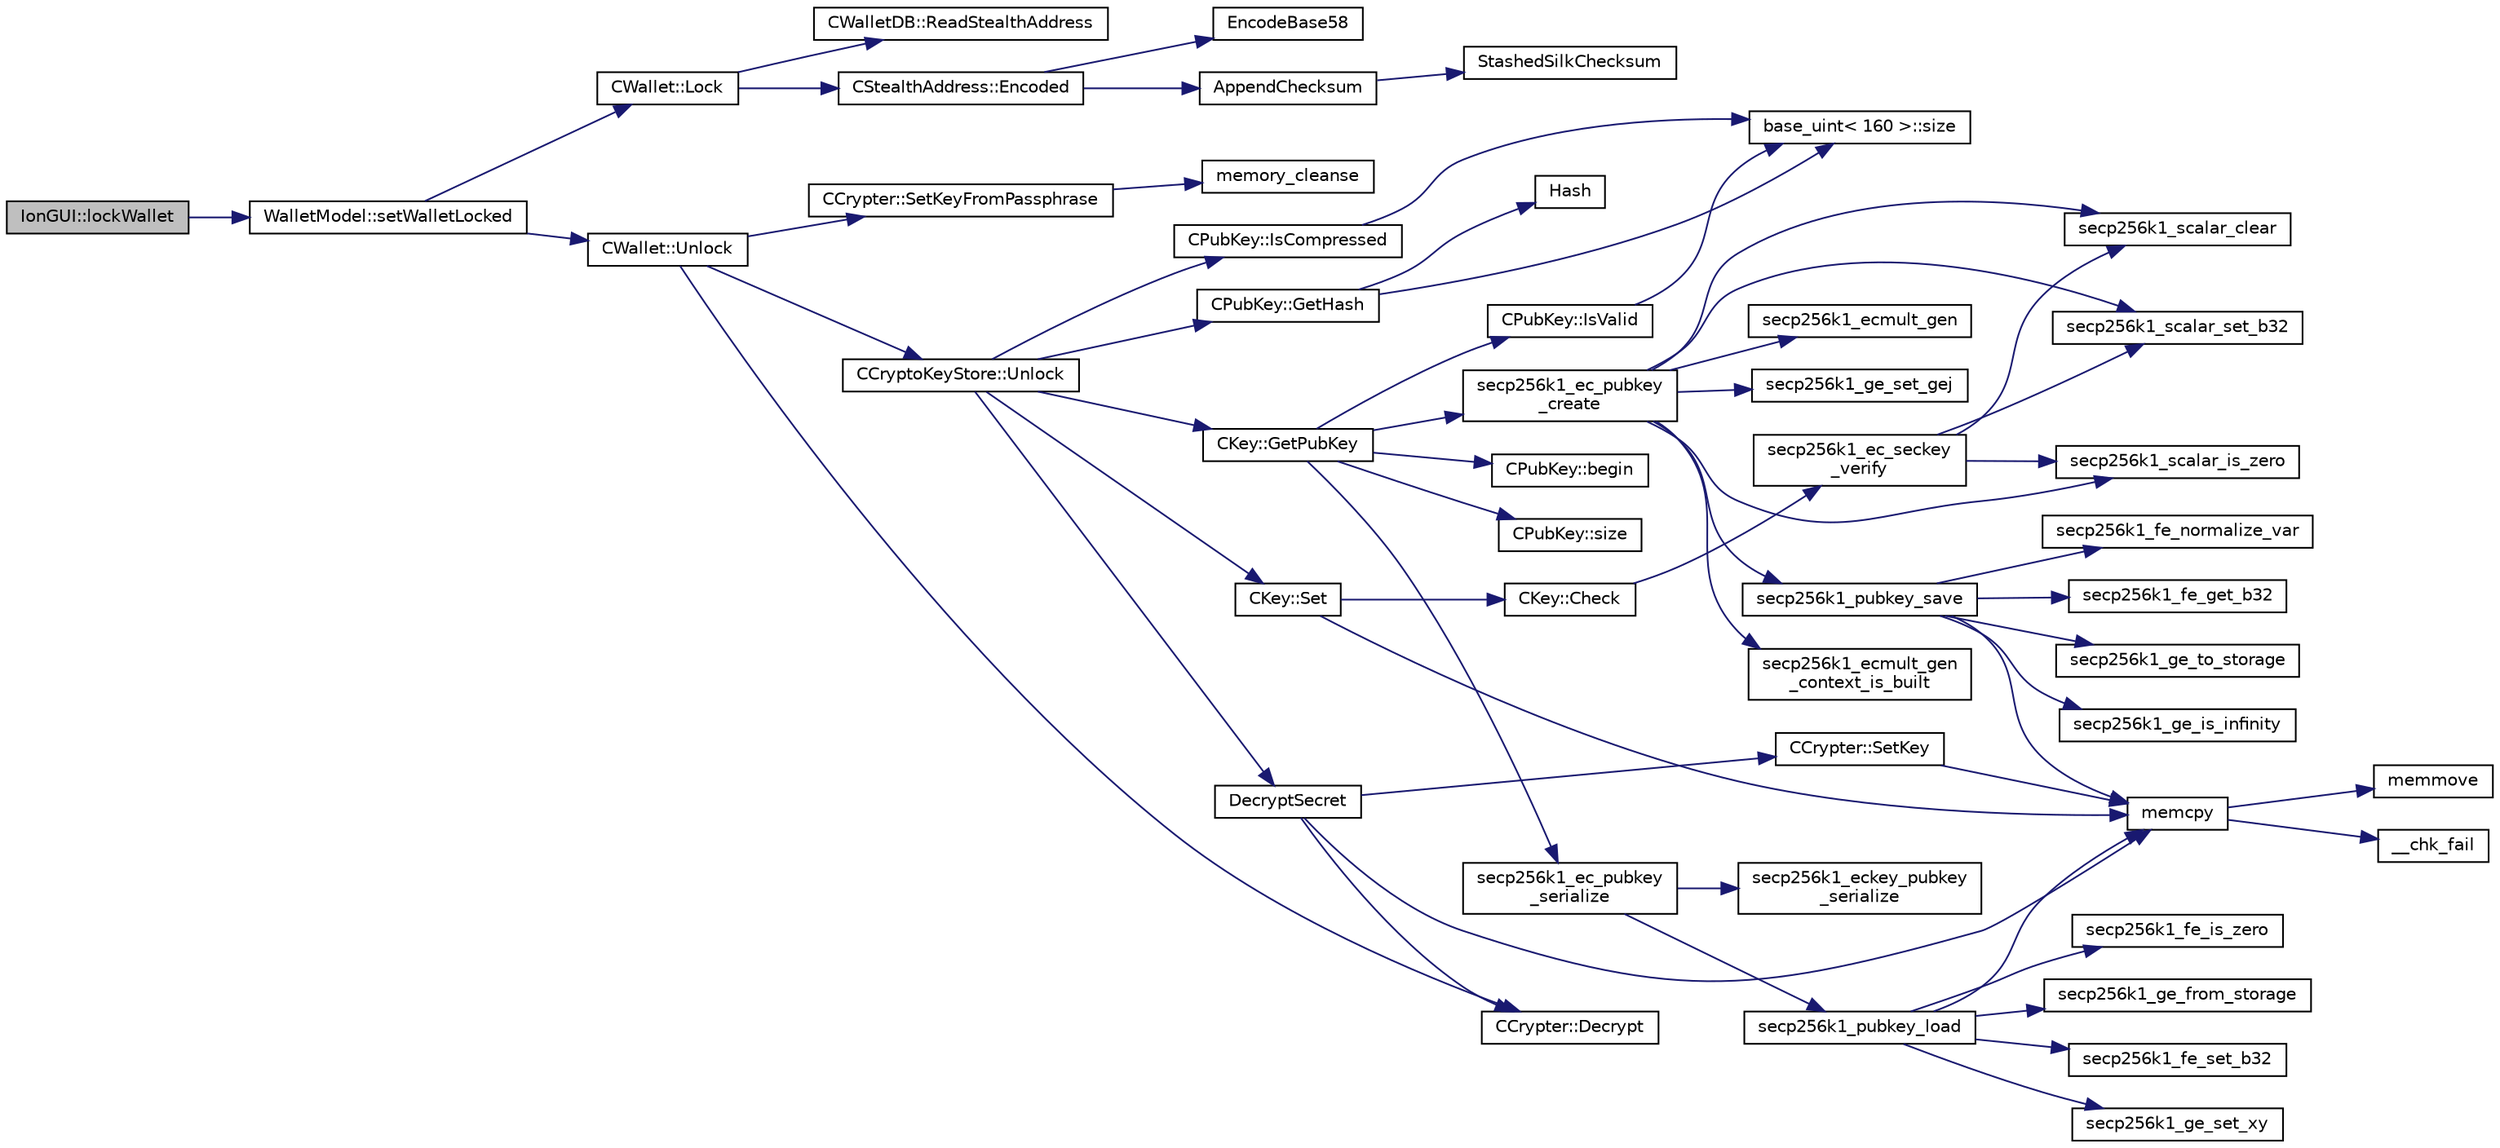digraph "IonGUI::lockWallet"
{
  edge [fontname="Helvetica",fontsize="10",labelfontname="Helvetica",labelfontsize="10"];
  node [fontname="Helvetica",fontsize="10",shape=record];
  rankdir="LR";
  Node757 [label="IonGUI::lockWallet",height=0.2,width=0.4,color="black", fillcolor="grey75", style="filled", fontcolor="black"];
  Node757 -> Node758 [color="midnightblue",fontsize="10",style="solid",fontname="Helvetica"];
  Node758 [label="WalletModel::setWalletLocked",height=0.2,width=0.4,color="black", fillcolor="white", style="filled",URL="$d4/d27/class_wallet_model.html#a5a8b65bfaecb0813d64c733f4f34f090"];
  Node758 -> Node759 [color="midnightblue",fontsize="10",style="solid",fontname="Helvetica"];
  Node759 [label="CWallet::Lock",height=0.2,width=0.4,color="black", fillcolor="white", style="filled",URL="$d2/de5/class_c_wallet.html#a0404b6bc1cb804aadc69b9902b52282a"];
  Node759 -> Node760 [color="midnightblue",fontsize="10",style="solid",fontname="Helvetica"];
  Node760 [label="CStealthAddress::Encoded",height=0.2,width=0.4,color="black", fillcolor="white", style="filled",URL="$d6/d37/class_c_stealth_address.html#a1318c3f56f64354f4c909380ba692c91"];
  Node760 -> Node761 [color="midnightblue",fontsize="10",style="solid",fontname="Helvetica"];
  Node761 [label="AppendChecksum",height=0.2,width=0.4,color="black", fillcolor="white", style="filled",URL="$db/d2d/stealth_8cpp.html#aa4f182dc0efd181cef81ca75ae960533"];
  Node761 -> Node762 [color="midnightblue",fontsize="10",style="solid",fontname="Helvetica"];
  Node762 [label="StashedSilkChecksum",height=0.2,width=0.4,color="black", fillcolor="white", style="filled",URL="$db/d2d/stealth_8cpp.html#abb79a3b98a10b85daf3f3ff35c1cbfa8"];
  Node760 -> Node763 [color="midnightblue",fontsize="10",style="solid",fontname="Helvetica"];
  Node763 [label="EncodeBase58",height=0.2,width=0.4,color="black", fillcolor="white", style="filled",URL="$db/d9c/base58_8cpp.html#a8d6f0e9d5df175b4966dcede31dc90ad",tooltip="Encode a byte sequence as a base58-encoded string. "];
  Node759 -> Node764 [color="midnightblue",fontsize="10",style="solid",fontname="Helvetica"];
  Node764 [label="CWalletDB::ReadStealthAddress",height=0.2,width=0.4,color="black", fillcolor="white", style="filled",URL="$d4/d90/class_c_wallet_d_b.html#aebcc02069f91916c652d4e3e13be0f0b"];
  Node758 -> Node765 [color="midnightblue",fontsize="10",style="solid",fontname="Helvetica"];
  Node765 [label="CWallet::Unlock",height=0.2,width=0.4,color="black", fillcolor="white", style="filled",URL="$d2/de5/class_c_wallet.html#a654ae5a3a7c4c7c7bfd271f108781b40"];
  Node765 -> Node766 [color="midnightblue",fontsize="10",style="solid",fontname="Helvetica"];
  Node766 [label="CCrypter::SetKeyFromPassphrase",height=0.2,width=0.4,color="black", fillcolor="white", style="filled",URL="$d7/d89/class_c_crypter.html#a5368279e4a1549d3c1d15d8aa2179708"];
  Node766 -> Node767 [color="midnightblue",fontsize="10",style="solid",fontname="Helvetica"];
  Node767 [label="memory_cleanse",height=0.2,width=0.4,color="black", fillcolor="white", style="filled",URL="$da/d37/cleanse_8cpp.html#a5a4afb85dd16ecc1f6019c782db78663"];
  Node765 -> Node768 [color="midnightblue",fontsize="10",style="solid",fontname="Helvetica"];
  Node768 [label="CCrypter::Decrypt",height=0.2,width=0.4,color="black", fillcolor="white", style="filled",URL="$d7/d89/class_c_crypter.html#a4dbabed4975d4435d22c76deac43df7f"];
  Node765 -> Node769 [color="midnightblue",fontsize="10",style="solid",fontname="Helvetica"];
  Node769 [label="CCryptoKeyStore::Unlock",height=0.2,width=0.4,color="black", fillcolor="white", style="filled",URL="$db/dad/class_c_crypto_key_store.html#a81bd70e18aa75f566526620a74f9cd88"];
  Node769 -> Node770 [color="midnightblue",fontsize="10",style="solid",fontname="Helvetica"];
  Node770 [label="DecryptSecret",height=0.2,width=0.4,color="black", fillcolor="white", style="filled",URL="$d3/d05/crypter_8cpp.html#aded00aa7498a7485a00e77a20856b3e4"];
  Node770 -> Node771 [color="midnightblue",fontsize="10",style="solid",fontname="Helvetica"];
  Node771 [label="memcpy",height=0.2,width=0.4,color="black", fillcolor="white", style="filled",URL="$d5/d9f/glibc__compat_8cpp.html#a0f46826ab0466591e136db24394923cf"];
  Node771 -> Node772 [color="midnightblue",fontsize="10",style="solid",fontname="Helvetica"];
  Node772 [label="memmove",height=0.2,width=0.4,color="black", fillcolor="white", style="filled",URL="$d5/d9f/glibc__compat_8cpp.html#a9778d49e9029dd75bc53ecbbf9f5e9a1"];
  Node771 -> Node773 [color="midnightblue",fontsize="10",style="solid",fontname="Helvetica"];
  Node773 [label="__chk_fail",height=0.2,width=0.4,color="black", fillcolor="white", style="filled",URL="$d5/d9f/glibc__compat_8cpp.html#a424ac71631da5ada2976630ff67051d1"];
  Node770 -> Node774 [color="midnightblue",fontsize="10",style="solid",fontname="Helvetica"];
  Node774 [label="CCrypter::SetKey",height=0.2,width=0.4,color="black", fillcolor="white", style="filled",URL="$d7/d89/class_c_crypter.html#a0d948dd4796e2420e1dd9c1ddbf7974e"];
  Node774 -> Node771 [color="midnightblue",fontsize="10",style="solid",fontname="Helvetica"];
  Node770 -> Node768 [color="midnightblue",fontsize="10",style="solid",fontname="Helvetica"];
  Node769 -> Node775 [color="midnightblue",fontsize="10",style="solid",fontname="Helvetica"];
  Node775 [label="CPubKey::GetHash",height=0.2,width=0.4,color="black", fillcolor="white", style="filled",URL="$da/d4e/class_c_pub_key.html#ab1aaa3f6085a3e9bc034d3e1269d870d"];
  Node775 -> Node776 [color="midnightblue",fontsize="10",style="solid",fontname="Helvetica"];
  Node776 [label="Hash",height=0.2,width=0.4,color="black", fillcolor="white", style="filled",URL="$db/dfb/hash_8h.html#ab3f6c437460137530d86e09c2c102e99"];
  Node775 -> Node777 [color="midnightblue",fontsize="10",style="solid",fontname="Helvetica"];
  Node777 [label="base_uint\< 160 \>::size",height=0.2,width=0.4,color="black", fillcolor="white", style="filled",URL="$da/df7/classbase__uint.html#a1f49b034e686269601ea89b0319b8004"];
  Node769 -> Node778 [color="midnightblue",fontsize="10",style="solid",fontname="Helvetica"];
  Node778 [label="CKey::Set",height=0.2,width=0.4,color="black", fillcolor="white", style="filled",URL="$d2/d63/class_c_key.html#aaa13d5f08456bba094210c5eeabf64c8"];
  Node778 -> Node779 [color="midnightblue",fontsize="10",style="solid",fontname="Helvetica"];
  Node779 [label="CKey::Check",height=0.2,width=0.4,color="black", fillcolor="white", style="filled",URL="$d2/d63/class_c_key.html#acec869bc75fa8f4d619ab025d367a97c"];
  Node779 -> Node780 [color="midnightblue",fontsize="10",style="solid",fontname="Helvetica"];
  Node780 [label="secp256k1_ec_seckey\l_verify",height=0.2,width=0.4,color="black", fillcolor="white", style="filled",URL="$d7/dd3/secp256k1_8h.html#a366f922fc0c787351e82ff8e3a95f652",tooltip="Verify an ECDSA secret key. "];
  Node780 -> Node781 [color="midnightblue",fontsize="10",style="solid",fontname="Helvetica"];
  Node781 [label="secp256k1_scalar_set_b32",height=0.2,width=0.4,color="black", fillcolor="white", style="filled",URL="$db/d94/scalar_8h.html#a25cc2d45ae1d1765d07c3313cdf46fa0",tooltip="Set a scalar from a big endian byte array. "];
  Node780 -> Node782 [color="midnightblue",fontsize="10",style="solid",fontname="Helvetica"];
  Node782 [label="secp256k1_scalar_is_zero",height=0.2,width=0.4,color="black", fillcolor="white", style="filled",URL="$db/d94/scalar_8h.html#a3f0ac84fe49a1c1f51212582a2c149d4",tooltip="Check whether a scalar equals zero. "];
  Node780 -> Node783 [color="midnightblue",fontsize="10",style="solid",fontname="Helvetica"];
  Node783 [label="secp256k1_scalar_clear",height=0.2,width=0.4,color="black", fillcolor="white", style="filled",URL="$db/d94/scalar_8h.html#ad8fb9bc2a828903963bf37806d8edd11",tooltip="Clear a scalar to prevent the leak of sensitive data. "];
  Node778 -> Node771 [color="midnightblue",fontsize="10",style="solid",fontname="Helvetica"];
  Node769 -> Node784 [color="midnightblue",fontsize="10",style="solid",fontname="Helvetica"];
  Node784 [label="CPubKey::IsCompressed",height=0.2,width=0.4,color="black", fillcolor="white", style="filled",URL="$da/d4e/class_c_pub_key.html#a25f8b70340ad20ddab0f80ec4cee9396"];
  Node784 -> Node777 [color="midnightblue",fontsize="10",style="solid",fontname="Helvetica"];
  Node769 -> Node785 [color="midnightblue",fontsize="10",style="solid",fontname="Helvetica"];
  Node785 [label="CKey::GetPubKey",height=0.2,width=0.4,color="black", fillcolor="white", style="filled",URL="$d2/d63/class_c_key.html#aa1085c59603a62db6ec776300f250337"];
  Node785 -> Node786 [color="midnightblue",fontsize="10",style="solid",fontname="Helvetica"];
  Node786 [label="secp256k1_ec_pubkey\l_create",height=0.2,width=0.4,color="black", fillcolor="white", style="filled",URL="$d7/dd3/secp256k1_8h.html#a7438071aa8a6dc4697abe4f4659f2161",tooltip="Compute the public key for a secret key. "];
  Node786 -> Node787 [color="midnightblue",fontsize="10",style="solid",fontname="Helvetica"];
  Node787 [label="secp256k1_ecmult_gen\l_context_is_built",height=0.2,width=0.4,color="black", fillcolor="white", style="filled",URL="$d6/d76/ecmult__gen_8h.html#a9a40662d6ed2cbab43dbddc25f570f97"];
  Node786 -> Node781 [color="midnightblue",fontsize="10",style="solid",fontname="Helvetica"];
  Node786 -> Node782 [color="midnightblue",fontsize="10",style="solid",fontname="Helvetica"];
  Node786 -> Node788 [color="midnightblue",fontsize="10",style="solid",fontname="Helvetica"];
  Node788 [label="secp256k1_ecmult_gen",height=0.2,width=0.4,color="black", fillcolor="white", style="filled",URL="$d6/d76/ecmult__gen_8h.html#a5ed744c720cbb0a397c8d4c42c637f24",tooltip="Multiply with the generator: R = a*G. "];
  Node786 -> Node789 [color="midnightblue",fontsize="10",style="solid",fontname="Helvetica"];
  Node789 [label="secp256k1_ge_set_gej",height=0.2,width=0.4,color="black", fillcolor="white", style="filled",URL="$d9/dd1/group_8h.html#aa511eebf8cd7419763f06555ed4fb62d",tooltip="Set a group element equal to another which is given in jacobian coordinates. "];
  Node786 -> Node790 [color="midnightblue",fontsize="10",style="solid",fontname="Helvetica"];
  Node790 [label="secp256k1_pubkey_save",height=0.2,width=0.4,color="black", fillcolor="white", style="filled",URL="$d1/d8c/secp256k1_8c.html#aa061c9c5c861017bef990e5c4653e0f4"];
  Node790 -> Node791 [color="midnightblue",fontsize="10",style="solid",fontname="Helvetica"];
  Node791 [label="secp256k1_ge_to_storage",height=0.2,width=0.4,color="black", fillcolor="white", style="filled",URL="$d9/dd1/group_8h.html#ad6499ae629f998e50d8614869ee3c67f",tooltip="Convert a group element to the storage type. "];
  Node790 -> Node771 [color="midnightblue",fontsize="10",style="solid",fontname="Helvetica"];
  Node790 -> Node792 [color="midnightblue",fontsize="10",style="solid",fontname="Helvetica"];
  Node792 [label="secp256k1_ge_is_infinity",height=0.2,width=0.4,color="black", fillcolor="white", style="filled",URL="$d9/dd1/group_8h.html#ac83592db46af97faf7ba9b9a39a1f6ff",tooltip="Check whether a group element is the point at infinity. "];
  Node790 -> Node793 [color="midnightblue",fontsize="10",style="solid",fontname="Helvetica"];
  Node793 [label="secp256k1_fe_normalize_var",height=0.2,width=0.4,color="black", fillcolor="white", style="filled",URL="$d5/d5a/field_8h.html#a2d45c987537eadb2923c93aa3af9db71",tooltip="Normalize a field element, without constant-time guarantee. "];
  Node790 -> Node794 [color="midnightblue",fontsize="10",style="solid",fontname="Helvetica"];
  Node794 [label="secp256k1_fe_get_b32",height=0.2,width=0.4,color="black", fillcolor="white", style="filled",URL="$d5/d5a/field_8h.html#abb1017649be14b9ac1823be3c573e542",tooltip="Convert a field element to a 32-byte big endian value. "];
  Node786 -> Node783 [color="midnightblue",fontsize="10",style="solid",fontname="Helvetica"];
  Node785 -> Node795 [color="midnightblue",fontsize="10",style="solid",fontname="Helvetica"];
  Node795 [label="secp256k1_ec_pubkey\l_serialize",height=0.2,width=0.4,color="black", fillcolor="white", style="filled",URL="$d7/dd3/secp256k1_8h.html#a34977bf00322e510e881160c421836d7",tooltip="Serialize a pubkey object into a serialized byte sequence. "];
  Node795 -> Node796 [color="midnightblue",fontsize="10",style="solid",fontname="Helvetica"];
  Node796 [label="secp256k1_pubkey_load",height=0.2,width=0.4,color="black", fillcolor="white", style="filled",URL="$d1/d8c/secp256k1_8c.html#a9966ec041e71010d1593ae2211ffb843"];
  Node796 -> Node771 [color="midnightblue",fontsize="10",style="solid",fontname="Helvetica"];
  Node796 -> Node797 [color="midnightblue",fontsize="10",style="solid",fontname="Helvetica"];
  Node797 [label="secp256k1_ge_from_storage",height=0.2,width=0.4,color="black", fillcolor="white", style="filled",URL="$d9/dd1/group_8h.html#a8c1e7f328284d9ba56404bb8d99bf765",tooltip="Convert a group element back from the storage type. "];
  Node796 -> Node798 [color="midnightblue",fontsize="10",style="solid",fontname="Helvetica"];
  Node798 [label="secp256k1_fe_set_b32",height=0.2,width=0.4,color="black", fillcolor="white", style="filled",URL="$d5/d5a/field_8h.html#a5c86a65052e3b135919c00fe2233a43d",tooltip="Set a field element equal to 32-byte big endian value. "];
  Node796 -> Node799 [color="midnightblue",fontsize="10",style="solid",fontname="Helvetica"];
  Node799 [label="secp256k1_ge_set_xy",height=0.2,width=0.4,color="black", fillcolor="white", style="filled",URL="$d9/dd1/group_8h.html#a34ab3d1a9a0a7ff0ed1cedff9db5f73c",tooltip="Set a group element equal to the point with given X and Y coordinates. "];
  Node796 -> Node800 [color="midnightblue",fontsize="10",style="solid",fontname="Helvetica"];
  Node800 [label="secp256k1_fe_is_zero",height=0.2,width=0.4,color="black", fillcolor="white", style="filled",URL="$d5/d5a/field_8h.html#a619ec4805df6cc54d70e6682ceebd098",tooltip="Verify whether a field element is zero. "];
  Node795 -> Node801 [color="midnightblue",fontsize="10",style="solid",fontname="Helvetica"];
  Node801 [label="secp256k1_eckey_pubkey\l_serialize",height=0.2,width=0.4,color="black", fillcolor="white", style="filled",URL="$da/dff/eckey_8h.html#ae1f52342d70928f16c8e606da59e6aa6"];
  Node785 -> Node802 [color="midnightblue",fontsize="10",style="solid",fontname="Helvetica"];
  Node802 [label="CPubKey::begin",height=0.2,width=0.4,color="black", fillcolor="white", style="filled",URL="$da/d4e/class_c_pub_key.html#a859ab9909d68092d6d4fc739237ab358"];
  Node785 -> Node803 [color="midnightblue",fontsize="10",style="solid",fontname="Helvetica"];
  Node803 [label="CPubKey::size",height=0.2,width=0.4,color="black", fillcolor="white", style="filled",URL="$da/d4e/class_c_pub_key.html#a6bb28fcf0a5f799c69f5b7269363b309"];
  Node785 -> Node804 [color="midnightblue",fontsize="10",style="solid",fontname="Helvetica"];
  Node804 [label="CPubKey::IsValid",height=0.2,width=0.4,color="black", fillcolor="white", style="filled",URL="$da/d4e/class_c_pub_key.html#a4fa94293cf8577fd039b9a133f6c7f30"];
  Node804 -> Node777 [color="midnightblue",fontsize="10",style="solid",fontname="Helvetica"];
}
